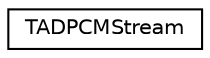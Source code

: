 digraph G
{
  edge [fontname="Helvetica",fontsize="10",labelfontname="Helvetica",labelfontsize="10"];
  node [fontname="Helvetica",fontsize="10",shape=record];
  rankdir="LR";
  Node1 [label="TADPCMStream",height=0.2,width=0.4,color="black", fillcolor="white", style="filled",URL="$class_t_a_d_p_c_m_stream.html"];
}
